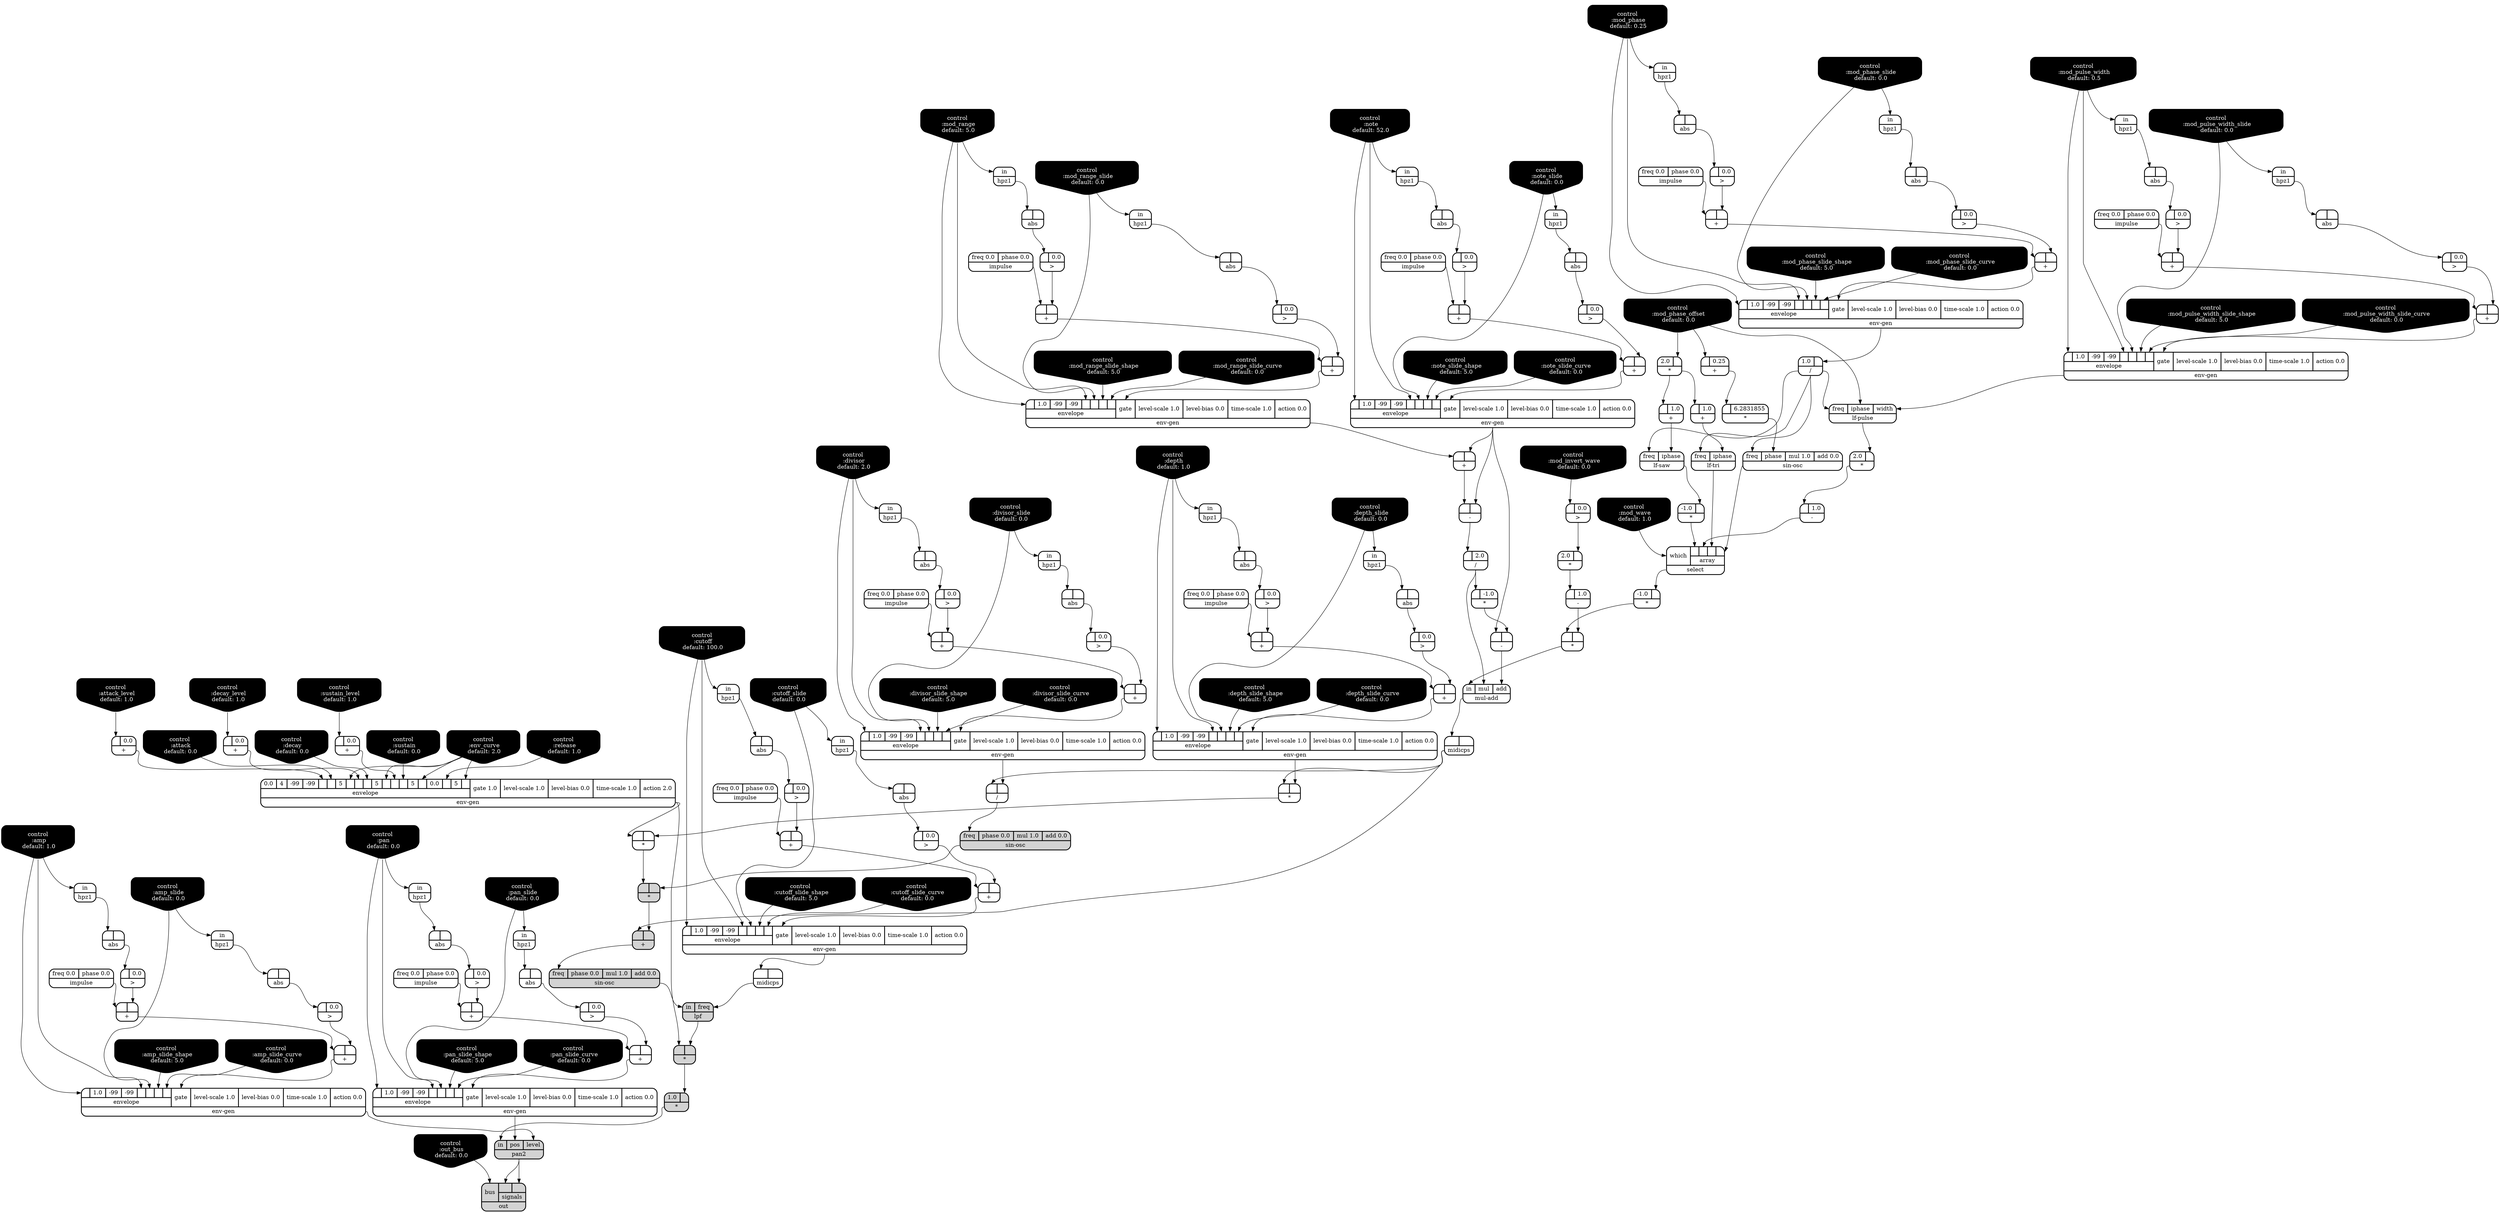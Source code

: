 digraph synthdef {
68 [label = "{{ <a> 2.0|<b> } |<__UG_NAME__>* }" style="bold, rounded" shape=record rankdir=LR];
122 [label = "{{ <a> -1.0|<b> } |<__UG_NAME__>* }" style="bold, rounded" shape=record rankdir=LR];
125 [label = "{{ <a> 2.0|<b> } |<__UG_NAME__>* }" style="bold, rounded" shape=record rankdir=LR];
130 [label = "{{ <a> |<b> 6.2831855} |<__UG_NAME__>* }" style="bold, rounded" shape=record rankdir=LR];
133 [label = "{{ <a> -1.0|<b> } |<__UG_NAME__>* }" style="bold, rounded" shape=record rankdir=LR];
134 [label = "{{ <a> 2.0|<b> } |<__UG_NAME__>* }" style="bold, rounded" shape=record rankdir=LR];
136 [label = "{{ <a> |<b> } |<__UG_NAME__>* }" style="bold, rounded" shape=record rankdir=LR];
137 [label = "{{ <a> |<b> -1.0} |<__UG_NAME__>* }" style="bold, rounded" shape=record rankdir=LR];
141 [label = "{{ <a> |<b> } |<__UG_NAME__>* }" style="bold, rounded" shape=record rankdir=LR];
142 [label = "{{ <a> |<b> } |<__UG_NAME__>* }" style="bold, rounded" shape=record rankdir=LR];
153 [label = "{{ <a> |<b> } |<__UG_NAME__>* }" style="filled, bold, rounded"  shape=record rankdir=LR];
159 [label = "{{ <a> |<b> } |<__UG_NAME__>* }" style="filled, bold, rounded"  shape=record rankdir=LR];
176 [label = "{{ <a> 1.0|<b> } |<__UG_NAME__>* }" style="filled, bold, rounded"  shape=record rankdir=LR];
52 [label = "{{ <a> |<b> } |<__UG_NAME__>+ }" style="bold, rounded" shape=record rankdir=LR];
56 [label = "{{ <a> |<b> } |<__UG_NAME__>+ }" style="bold, rounded" shape=record rankdir=LR];
61 [label = "{{ <a> |<b> } |<__UG_NAME__>+ }" style="bold, rounded" shape=record rankdir=LR];
65 [label = "{{ <a> |<b> } |<__UG_NAME__>+ }" style="bold, rounded" shape=record rankdir=LR];
78 [label = "{{ <a> |<b> } |<__UG_NAME__>+ }" style="bold, rounded" shape=record rankdir=LR];
82 [label = "{{ <a> |<b> } |<__UG_NAME__>+ }" style="bold, rounded" shape=record rankdir=LR];
88 [label = "{{ <a> |<b> } |<__UG_NAME__>+ }" style="bold, rounded" shape=record rankdir=LR];
92 [label = "{{ <a> |<b> } |<__UG_NAME__>+ }" style="bold, rounded" shape=record rankdir=LR];
94 [label = "{{ <a> |<b> } |<__UG_NAME__>+ }" style="bold, rounded" shape=record rankdir=LR];
103 [label = "{{ <a> |<b> } |<__UG_NAME__>+ }" style="bold, rounded" shape=record rankdir=LR];
107 [label = "{{ <a> |<b> } |<__UG_NAME__>+ }" style="bold, rounded" shape=record rankdir=LR];
109 [label = "{{ <a> |<b> } |<__UG_NAME__>+ }" style="bold, rounded" shape=record rankdir=LR];
113 [label = "{{ <a> |<b> } |<__UG_NAME__>+ }" style="bold, rounded" shape=record rankdir=LR];
115 [label = "{{ <a> |<b> 0.0} |<__UG_NAME__>+ }" style="bold, rounded" shape=record rankdir=LR];
116 [label = "{{ <a> |<b> 0.0} |<__UG_NAME__>+ }" style="bold, rounded" shape=record rankdir=LR];
117 [label = "{{ <a> |<b> 0.0} |<__UG_NAME__>+ }" style="bold, rounded" shape=record rankdir=LR];
120 [label = "{{ <a> |<b> 1.0} |<__UG_NAME__>+ }" style="bold, rounded" shape=record rankdir=LR];
127 [label = "{{ <a> |<b> 1.0} |<__UG_NAME__>+ }" style="bold, rounded" shape=record rankdir=LR];
129 [label = "{{ <a> |<b> 0.25} |<__UG_NAME__>+ }" style="bold, rounded" shape=record rankdir=LR];
146 [label = "{{ <a> |<b> } |<__UG_NAME__>+ }" style="bold, rounded" shape=record rankdir=LR];
149 [label = "{{ <a> |<b> } |<__UG_NAME__>+ }" style="bold, rounded" shape=record rankdir=LR];
154 [label = "{{ <a> |<b> } |<__UG_NAME__>+ }" style="filled, bold, rounded"  shape=record rankdir=LR];
164 [label = "{{ <a> |<b> } |<__UG_NAME__>+ }" style="bold, rounded" shape=record rankdir=LR];
170 [label = "{{ <a> |<b> } |<__UG_NAME__>+ }" style="bold, rounded" shape=record rankdir=LR];
171 [label = "{{ <a> |<b> } |<__UG_NAME__>+ }" style="bold, rounded" shape=record rankdir=LR];
177 [label = "{{ <a> |<b> } |<__UG_NAME__>+ }" style="bold, rounded" shape=record rankdir=LR];
95 [label = "{{ <a> |<b> } |<__UG_NAME__>- }" style="bold, rounded" shape=record rankdir=LR];
126 [label = "{{ <a> |<b> 1.0} |<__UG_NAME__>- }" style="bold, rounded" shape=record rankdir=LR];
135 [label = "{{ <a> |<b> 1.0} |<__UG_NAME__>- }" style="bold, rounded" shape=record rankdir=LR];
138 [label = "{{ <a> |<b> } |<__UG_NAME__>- }" style="bold, rounded" shape=record rankdir=LR];
96 [label = "{{ <a> |<b> 2.0} |<__UG_NAME__>/ }" style="bold, rounded" shape=record rankdir=LR];
119 [label = "{{ <a> 1.0|<b> } |<__UG_NAME__>/ }" style="bold, rounded" shape=record rankdir=LR];
151 [label = "{{ <a> |<b> } |<__UG_NAME__>/ }" style="bold, rounded" shape=record rankdir=LR];
51 [label = "{{ <a> |<b> 0.0} |<__UG_NAME__>\> }" style="bold, rounded" shape=record rankdir=LR];
55 [label = "{{ <a> |<b> 0.0} |<__UG_NAME__>\> }" style="bold, rounded" shape=record rankdir=LR];
60 [label = "{{ <a> |<b> 0.0} |<__UG_NAME__>\> }" style="bold, rounded" shape=record rankdir=LR];
64 [label = "{{ <a> |<b> 0.0} |<__UG_NAME__>\> }" style="bold, rounded" shape=record rankdir=LR];
71 [label = "{{ <a> |<b> 0.0} |<__UG_NAME__>\> }" style="bold, rounded" shape=record rankdir=LR];
77 [label = "{{ <a> |<b> 0.0} |<__UG_NAME__>\> }" style="bold, rounded" shape=record rankdir=LR];
81 [label = "{{ <a> |<b> 0.0} |<__UG_NAME__>\> }" style="bold, rounded" shape=record rankdir=LR];
87 [label = "{{ <a> |<b> 0.0} |<__UG_NAME__>\> }" style="bold, rounded" shape=record rankdir=LR];
91 [label = "{{ <a> |<b> 0.0} |<__UG_NAME__>\> }" style="bold, rounded" shape=record rankdir=LR];
99 [label = "{{ <a> |<b> 0.0} |<__UG_NAME__>\> }" style="bold, rounded" shape=record rankdir=LR];
102 [label = "{{ <a> |<b> 0.0} |<__UG_NAME__>\> }" style="bold, rounded" shape=record rankdir=LR];
106 [label = "{{ <a> |<b> 0.0} |<__UG_NAME__>\> }" style="bold, rounded" shape=record rankdir=LR];
112 [label = "{{ <a> |<b> 0.0} |<__UG_NAME__>\> }" style="bold, rounded" shape=record rankdir=LR];
145 [label = "{{ <a> |<b> 0.0} |<__UG_NAME__>\> }" style="bold, rounded" shape=record rankdir=LR];
148 [label = "{{ <a> |<b> 0.0} |<__UG_NAME__>\> }" style="bold, rounded" shape=record rankdir=LR];
163 [label = "{{ <a> |<b> 0.0} |<__UG_NAME__>\> }" style="bold, rounded" shape=record rankdir=LR];
165 [label = "{{ <a> |<b> 0.0} |<__UG_NAME__>\> }" style="bold, rounded" shape=record rankdir=LR];
169 [label = "{{ <a> |<b> 0.0} |<__UG_NAME__>\> }" style="bold, rounded" shape=record rankdir=LR];
175 [label = "{{ <a> |<b> 0.0} |<__UG_NAME__>\> }" style="bold, rounded" shape=record rankdir=LR];
50 [label = "{{ <a> |<b> } |<__UG_NAME__>abs }" style="bold, rounded" shape=record rankdir=LR];
54 [label = "{{ <a> |<b> } |<__UG_NAME__>abs }" style="bold, rounded" shape=record rankdir=LR];
59 [label = "{{ <a> |<b> } |<__UG_NAME__>abs }" style="bold, rounded" shape=record rankdir=LR];
63 [label = "{{ <a> |<b> } |<__UG_NAME__>abs }" style="bold, rounded" shape=record rankdir=LR];
70 [label = "{{ <a> |<b> } |<__UG_NAME__>abs }" style="bold, rounded" shape=record rankdir=LR];
73 [label = "{{ <a> |<b> } |<__UG_NAME__>abs }" style="bold, rounded" shape=record rankdir=LR];
76 [label = "{{ <a> |<b> } |<__UG_NAME__>abs }" style="bold, rounded" shape=record rankdir=LR];
80 [label = "{{ <a> |<b> } |<__UG_NAME__>abs }" style="bold, rounded" shape=record rankdir=LR];
86 [label = "{{ <a> |<b> } |<__UG_NAME__>abs }" style="bold, rounded" shape=record rankdir=LR];
90 [label = "{{ <a> |<b> } |<__UG_NAME__>abs }" style="bold, rounded" shape=record rankdir=LR];
101 [label = "{{ <a> |<b> } |<__UG_NAME__>abs }" style="bold, rounded" shape=record rankdir=LR];
105 [label = "{{ <a> |<b> } |<__UG_NAME__>abs }" style="bold, rounded" shape=record rankdir=LR];
111 [label = "{{ <a> |<b> } |<__UG_NAME__>abs }" style="bold, rounded" shape=record rankdir=LR];
144 [label = "{{ <a> |<b> } |<__UG_NAME__>abs }" style="bold, rounded" shape=record rankdir=LR];
147 [label = "{{ <a> |<b> } |<__UG_NAME__>abs }" style="bold, rounded" shape=record rankdir=LR];
161 [label = "{{ <a> |<b> } |<__UG_NAME__>abs }" style="bold, rounded" shape=record rankdir=LR];
168 [label = "{{ <a> |<b> } |<__UG_NAME__>abs }" style="bold, rounded" shape=record rankdir=LR];
174 [label = "{{ <a> |<b> } |<__UG_NAME__>abs }" style="bold, rounded" shape=record rankdir=LR];
0 [label = "control
 :note
 default: 52.0" shape=invhouse style="rounded, filled, bold" fillcolor=black fontcolor=white ]; 
1 [label = "control
 :note_slide
 default: 0.0" shape=invhouse style="rounded, filled, bold" fillcolor=black fontcolor=white ]; 
2 [label = "control
 :note_slide_shape
 default: 5.0" shape=invhouse style="rounded, filled, bold" fillcolor=black fontcolor=white ]; 
3 [label = "control
 :note_slide_curve
 default: 0.0" shape=invhouse style="rounded, filled, bold" fillcolor=black fontcolor=white ]; 
4 [label = "control
 :amp
 default: 1.0" shape=invhouse style="rounded, filled, bold" fillcolor=black fontcolor=white ]; 
5 [label = "control
 :amp_slide
 default: 0.0" shape=invhouse style="rounded, filled, bold" fillcolor=black fontcolor=white ]; 
6 [label = "control
 :amp_slide_shape
 default: 5.0" shape=invhouse style="rounded, filled, bold" fillcolor=black fontcolor=white ]; 
7 [label = "control
 :amp_slide_curve
 default: 0.0" shape=invhouse style="rounded, filled, bold" fillcolor=black fontcolor=white ]; 
8 [label = "control
 :pan
 default: 0.0" shape=invhouse style="rounded, filled, bold" fillcolor=black fontcolor=white ]; 
9 [label = "control
 :pan_slide
 default: 0.0" shape=invhouse style="rounded, filled, bold" fillcolor=black fontcolor=white ]; 
10 [label = "control
 :pan_slide_shape
 default: 5.0" shape=invhouse style="rounded, filled, bold" fillcolor=black fontcolor=white ]; 
11 [label = "control
 :pan_slide_curve
 default: 0.0" shape=invhouse style="rounded, filled, bold" fillcolor=black fontcolor=white ]; 
12 [label = "control
 :attack
 default: 0.0" shape=invhouse style="rounded, filled, bold" fillcolor=black fontcolor=white ]; 
13 [label = "control
 :decay
 default: 0.0" shape=invhouse style="rounded, filled, bold" fillcolor=black fontcolor=white ]; 
14 [label = "control
 :sustain
 default: 0.0" shape=invhouse style="rounded, filled, bold" fillcolor=black fontcolor=white ]; 
15 [label = "control
 :release
 default: 1.0" shape=invhouse style="rounded, filled, bold" fillcolor=black fontcolor=white ]; 
16 [label = "control
 :attack_level
 default: 1.0" shape=invhouse style="rounded, filled, bold" fillcolor=black fontcolor=white ]; 
17 [label = "control
 :decay_level
 default: 1.0" shape=invhouse style="rounded, filled, bold" fillcolor=black fontcolor=white ]; 
18 [label = "control
 :sustain_level
 default: 1.0" shape=invhouse style="rounded, filled, bold" fillcolor=black fontcolor=white ]; 
19 [label = "control
 :env_curve
 default: 2.0" shape=invhouse style="rounded, filled, bold" fillcolor=black fontcolor=white ]; 
20 [label = "control
 :cutoff
 default: 100.0" shape=invhouse style="rounded, filled, bold" fillcolor=black fontcolor=white ]; 
21 [label = "control
 :cutoff_slide
 default: 0.0" shape=invhouse style="rounded, filled, bold" fillcolor=black fontcolor=white ]; 
22 [label = "control
 :cutoff_slide_shape
 default: 5.0" shape=invhouse style="rounded, filled, bold" fillcolor=black fontcolor=white ]; 
23 [label = "control
 :cutoff_slide_curve
 default: 0.0" shape=invhouse style="rounded, filled, bold" fillcolor=black fontcolor=white ]; 
24 [label = "control
 :mod_phase
 default: 0.25" shape=invhouse style="rounded, filled, bold" fillcolor=black fontcolor=white ]; 
25 [label = "control
 :mod_phase_slide
 default: 0.0" shape=invhouse style="rounded, filled, bold" fillcolor=black fontcolor=white ]; 
26 [label = "control
 :mod_phase_slide_shape
 default: 5.0" shape=invhouse style="rounded, filled, bold" fillcolor=black fontcolor=white ]; 
27 [label = "control
 :mod_phase_slide_curve
 default: 0.0" shape=invhouse style="rounded, filled, bold" fillcolor=black fontcolor=white ]; 
28 [label = "control
 :mod_range
 default: 5.0" shape=invhouse style="rounded, filled, bold" fillcolor=black fontcolor=white ]; 
29 [label = "control
 :mod_range_slide
 default: 0.0" shape=invhouse style="rounded, filled, bold" fillcolor=black fontcolor=white ]; 
30 [label = "control
 :mod_range_slide_shape
 default: 5.0" shape=invhouse style="rounded, filled, bold" fillcolor=black fontcolor=white ]; 
31 [label = "control
 :mod_range_slide_curve
 default: 0.0" shape=invhouse style="rounded, filled, bold" fillcolor=black fontcolor=white ]; 
32 [label = "control
 :mod_pulse_width
 default: 0.5" shape=invhouse style="rounded, filled, bold" fillcolor=black fontcolor=white ]; 
33 [label = "control
 :mod_pulse_width_slide
 default: 0.0" shape=invhouse style="rounded, filled, bold" fillcolor=black fontcolor=white ]; 
34 [label = "control
 :mod_pulse_width_slide_shape
 default: 5.0" shape=invhouse style="rounded, filled, bold" fillcolor=black fontcolor=white ]; 
35 [label = "control
 :mod_pulse_width_slide_curve
 default: 0.0" shape=invhouse style="rounded, filled, bold" fillcolor=black fontcolor=white ]; 
36 [label = "control
 :mod_phase_offset
 default: 0.0" shape=invhouse style="rounded, filled, bold" fillcolor=black fontcolor=white ]; 
37 [label = "control
 :mod_wave
 default: 1.0" shape=invhouse style="rounded, filled, bold" fillcolor=black fontcolor=white ]; 
38 [label = "control
 :mod_invert_wave
 default: 0.0" shape=invhouse style="rounded, filled, bold" fillcolor=black fontcolor=white ]; 
39 [label = "control
 :divisor
 default: 2.0" shape=invhouse style="rounded, filled, bold" fillcolor=black fontcolor=white ]; 
40 [label = "control
 :divisor_slide
 default: 0.0" shape=invhouse style="rounded, filled, bold" fillcolor=black fontcolor=white ]; 
41 [label = "control
 :divisor_slide_shape
 default: 5.0" shape=invhouse style="rounded, filled, bold" fillcolor=black fontcolor=white ]; 
42 [label = "control
 :divisor_slide_curve
 default: 0.0" shape=invhouse style="rounded, filled, bold" fillcolor=black fontcolor=white ]; 
43 [label = "control
 :depth
 default: 1.0" shape=invhouse style="rounded, filled, bold" fillcolor=black fontcolor=white ]; 
44 [label = "control
 :depth_slide
 default: 0.0" shape=invhouse style="rounded, filled, bold" fillcolor=black fontcolor=white ]; 
45 [label = "control
 :depth_slide_shape
 default: 5.0" shape=invhouse style="rounded, filled, bold" fillcolor=black fontcolor=white ]; 
46 [label = "control
 :depth_slide_curve
 default: 0.0" shape=invhouse style="rounded, filled, bold" fillcolor=black fontcolor=white ]; 
47 [label = "control
 :out_bus
 default: 0.0" shape=invhouse style="rounded, filled, bold" fillcolor=black fontcolor=white ]; 
66 [label = "{{ {{<envelope___control___0>|1.0|-99|-99|<envelope___control___4>|<envelope___control___5>|<envelope___control___6>|<envelope___control___7>}|envelope}|<gate> gate|<level____scale> level-scale 1.0|<level____bias> level-bias 0.0|<time____scale> time-scale 1.0|<action> action 0.0} |<__UG_NAME__>env-gen }" style="bold, rounded" shape=record rankdir=LR];
83 [label = "{{ {{<envelope___control___0>|1.0|-99|-99|<envelope___control___4>|<envelope___control___5>|<envelope___control___6>|<envelope___control___7>}|envelope}|<gate> gate|<level____scale> level-scale 1.0|<level____bias> level-bias 0.0|<time____scale> time-scale 1.0|<action> action 0.0} |<__UG_NAME__>env-gen }" style="bold, rounded" shape=record rankdir=LR];
93 [label = "{{ {{<envelope___control___0>|1.0|-99|-99|<envelope___control___4>|<envelope___control___5>|<envelope___control___6>|<envelope___control___7>}|envelope}|<gate> gate|<level____scale> level-scale 1.0|<level____bias> level-bias 0.0|<time____scale> time-scale 1.0|<action> action 0.0} |<__UG_NAME__>env-gen }" style="bold, rounded" shape=record rankdir=LR];
114 [label = "{{ {{<envelope___control___0>|1.0|-99|-99|<envelope___control___4>|<envelope___control___5>|<envelope___control___6>|<envelope___control___7>}|envelope}|<gate> gate|<level____scale> level-scale 1.0|<level____bias> level-bias 0.0|<time____scale> time-scale 1.0|<action> action 0.0} |<__UG_NAME__>env-gen }" style="bold, rounded" shape=record rankdir=LR];
118 [label = "{{ {{0.0|4|-99|-99|<envelope___binary____op____u____gen___4>|<envelope___control___5>|5|<envelope___control___7>|<envelope___binary____op____u____gen___8>|<envelope___control___9>|5|<envelope___control___11>|<envelope___binary____op____u____gen___12>|<envelope___control___13>|5|<envelope___control___15>|0.0|<envelope___control___17>|5|<envelope___control___19>}|envelope}|<gate> gate 1.0|<level____scale> level-scale 1.0|<level____bias> level-bias 0.0|<time____scale> time-scale 1.0|<action> action 2.0} |<__UG_NAME__>env-gen }" style="bold, rounded" shape=record rankdir=LR];
123 [label = "{{ {{<envelope___control___0>|1.0|-99|-99|<envelope___control___4>|<envelope___control___5>|<envelope___control___6>|<envelope___control___7>}|envelope}|<gate> gate|<level____scale> level-scale 1.0|<level____bias> level-bias 0.0|<time____scale> time-scale 1.0|<action> action 0.0} |<__UG_NAME__>env-gen }" style="bold, rounded" shape=record rankdir=LR];
150 [label = "{{ {{<envelope___control___0>|1.0|-99|-99|<envelope___control___4>|<envelope___control___5>|<envelope___control___6>|<envelope___control___7>}|envelope}|<gate> gate|<level____scale> level-scale 1.0|<level____bias> level-bias 0.0|<time____scale> time-scale 1.0|<action> action 0.0} |<__UG_NAME__>env-gen }" style="bold, rounded" shape=record rankdir=LR];
156 [label = "{{ {{<envelope___control___0>|1.0|-99|-99|<envelope___control___4>|<envelope___control___5>|<envelope___control___6>|<envelope___control___7>}|envelope}|<gate> gate|<level____scale> level-scale 1.0|<level____bias> level-bias 0.0|<time____scale> time-scale 1.0|<action> action 0.0} |<__UG_NAME__>env-gen }" style="bold, rounded" shape=record rankdir=LR];
172 [label = "{{ {{<envelope___control___0>|1.0|-99|-99|<envelope___control___4>|<envelope___control___5>|<envelope___control___6>|<envelope___control___7>}|envelope}|<gate> gate|<level____scale> level-scale 1.0|<level____bias> level-bias 0.0|<time____scale> time-scale 1.0|<action> action 0.0} |<__UG_NAME__>env-gen }" style="bold, rounded" shape=record rankdir=LR];
178 [label = "{{ {{<envelope___control___0>|1.0|-99|-99|<envelope___control___4>|<envelope___control___5>|<envelope___control___6>|<envelope___control___7>}|envelope}|<gate> gate|<level____scale> level-scale 1.0|<level____bias> level-bias 0.0|<time____scale> time-scale 1.0|<action> action 0.0} |<__UG_NAME__>env-gen }" style="bold, rounded" shape=record rankdir=LR];
49 [label = "{{ <in> in} |<__UG_NAME__>hpz1 }" style="bold, rounded" shape=record rankdir=LR];
53 [label = "{{ <in> in} |<__UG_NAME__>hpz1 }" style="bold, rounded" shape=record rankdir=LR];
58 [label = "{{ <in> in} |<__UG_NAME__>hpz1 }" style="bold, rounded" shape=record rankdir=LR];
62 [label = "{{ <in> in} |<__UG_NAME__>hpz1 }" style="bold, rounded" shape=record rankdir=LR];
67 [label = "{{ <in> in} |<__UG_NAME__>hpz1 }" style="bold, rounded" shape=record rankdir=LR];
69 [label = "{{ <in> in} |<__UG_NAME__>hpz1 }" style="bold, rounded" shape=record rankdir=LR];
72 [label = "{{ <in> in} |<__UG_NAME__>hpz1 }" style="bold, rounded" shape=record rankdir=LR];
75 [label = "{{ <in> in} |<__UG_NAME__>hpz1 }" style="bold, rounded" shape=record rankdir=LR];
79 [label = "{{ <in> in} |<__UG_NAME__>hpz1 }" style="bold, rounded" shape=record rankdir=LR];
85 [label = "{{ <in> in} |<__UG_NAME__>hpz1 }" style="bold, rounded" shape=record rankdir=LR];
89 [label = "{{ <in> in} |<__UG_NAME__>hpz1 }" style="bold, rounded" shape=record rankdir=LR];
100 [label = "{{ <in> in} |<__UG_NAME__>hpz1 }" style="bold, rounded" shape=record rankdir=LR];
104 [label = "{{ <in> in} |<__UG_NAME__>hpz1 }" style="bold, rounded" shape=record rankdir=LR];
110 [label = "{{ <in> in} |<__UG_NAME__>hpz1 }" style="bold, rounded" shape=record rankdir=LR];
143 [label = "{{ <in> in} |<__UG_NAME__>hpz1 }" style="bold, rounded" shape=record rankdir=LR];
160 [label = "{{ <in> in} |<__UG_NAME__>hpz1 }" style="bold, rounded" shape=record rankdir=LR];
167 [label = "{{ <in> in} |<__UG_NAME__>hpz1 }" style="bold, rounded" shape=record rankdir=LR];
173 [label = "{{ <in> in} |<__UG_NAME__>hpz1 }" style="bold, rounded" shape=record rankdir=LR];
48 [label = "{{ <freq> freq 0.0|<phase> phase 0.0} |<__UG_NAME__>impulse }" style="bold, rounded" shape=record rankdir=LR];
57 [label = "{{ <freq> freq 0.0|<phase> phase 0.0} |<__UG_NAME__>impulse }" style="bold, rounded" shape=record rankdir=LR];
74 [label = "{{ <freq> freq 0.0|<phase> phase 0.0} |<__UG_NAME__>impulse }" style="bold, rounded" shape=record rankdir=LR];
84 [label = "{{ <freq> freq 0.0|<phase> phase 0.0} |<__UG_NAME__>impulse }" style="bold, rounded" shape=record rankdir=LR];
97 [label = "{{ <freq> freq 0.0|<phase> phase 0.0} |<__UG_NAME__>impulse }" style="bold, rounded" shape=record rankdir=LR];
98 [label = "{{ <freq> freq 0.0|<phase> phase 0.0} |<__UG_NAME__>impulse }" style="bold, rounded" shape=record rankdir=LR];
108 [label = "{{ <freq> freq 0.0|<phase> phase 0.0} |<__UG_NAME__>impulse }" style="bold, rounded" shape=record rankdir=LR];
162 [label = "{{ <freq> freq 0.0|<phase> phase 0.0} |<__UG_NAME__>impulse }" style="bold, rounded" shape=record rankdir=LR];
166 [label = "{{ <freq> freq 0.0|<phase> phase 0.0} |<__UG_NAME__>impulse }" style="bold, rounded" shape=record rankdir=LR];
124 [label = "{{ <freq> freq|<iphase> iphase|<width> width} |<__UG_NAME__>lf-pulse }" style="bold, rounded" shape=record rankdir=LR];
121 [label = "{{ <freq> freq|<iphase> iphase} |<__UG_NAME__>lf-saw }" style="bold, rounded" shape=record rankdir=LR];
128 [label = "{{ <freq> freq|<iphase> iphase} |<__UG_NAME__>lf-tri }" style="bold, rounded" shape=record rankdir=LR];
158 [label = "{{ <in> in|<freq> freq} |<__UG_NAME__>lpf }" style="filled, bold, rounded"  shape=record rankdir=LR];
140 [label = "{{ <a> |<b> } |<__UG_NAME__>midicps }" style="bold, rounded" shape=record rankdir=LR];
157 [label = "{{ <a> |<b> } |<__UG_NAME__>midicps }" style="bold, rounded" shape=record rankdir=LR];
139 [label = "{{ <in> in|<mul> mul|<add> add} |<__UG_NAME__>mul-add }" style="bold, rounded" shape=record rankdir=LR];
180 [label = "{{ <bus> bus|{{<signals___pan2___0>|<signals___pan2___1>}|signals}} |<__UG_NAME__>out }" style="filled, bold, rounded"  shape=record rankdir=LR];
179 [label = "{{ <in> in|<pos> pos|<level> level} |<__UG_NAME__>pan2 }" style="filled, bold, rounded"  shape=record rankdir=LR];
132 [label = "{{ <which> which|{{<array___binary____op____u____gen___0>|<array___binary____op____u____gen___1>|<array___lf____tri___2>|<array___sin____osc___3>}|array}} |<__UG_NAME__>select }" style="bold, rounded" shape=record rankdir=LR];
131 [label = "{{ <freq> freq|<phase> phase|<mul> mul 1.0|<add> add 0.0} |<__UG_NAME__>sin-osc }" style="bold, rounded" shape=record rankdir=LR];
152 [label = "{{ <freq> freq|<phase> phase 0.0|<mul> mul 1.0|<add> add 0.0} |<__UG_NAME__>sin-osc }" style="filled, bold, rounded"  shape=record rankdir=LR];
155 [label = "{{ <freq> freq|<phase> phase 0.0|<mul> mul 1.0|<add> add 0.0} |<__UG_NAME__>sin-osc }" style="filled, bold, rounded"  shape=record rankdir=LR];

36:__UG_NAME__ -> 68:b ;
121:__UG_NAME__ -> 122:b ;
124:__UG_NAME__ -> 125:b ;
129:__UG_NAME__ -> 130:a ;
132:__UG_NAME__ -> 133:b ;
99:__UG_NAME__ -> 134:b ;
135:__UG_NAME__ -> 136:b ;
133:__UG_NAME__ -> 136:a ;
96:__UG_NAME__ -> 137:a ;
66:__UG_NAME__ -> 141:b ;
140:__UG_NAME__ -> 141:a ;
141:__UG_NAME__ -> 142:b ;
118:__UG_NAME__ -> 142:a ;
152:__UG_NAME__ -> 153:b ;
142:__UG_NAME__ -> 153:a ;
158:__UG_NAME__ -> 159:b ;
118:__UG_NAME__ -> 159:a ;
159:__UG_NAME__ -> 176:b ;
51:__UG_NAME__ -> 52:b ;
48:__UG_NAME__ -> 52:a ;
55:__UG_NAME__ -> 56:b ;
52:__UG_NAME__ -> 56:a ;
60:__UG_NAME__ -> 61:b ;
57:__UG_NAME__ -> 61:a ;
64:__UG_NAME__ -> 65:b ;
61:__UG_NAME__ -> 65:a ;
77:__UG_NAME__ -> 78:b ;
74:__UG_NAME__ -> 78:a ;
81:__UG_NAME__ -> 82:b ;
78:__UG_NAME__ -> 82:a ;
87:__UG_NAME__ -> 88:b ;
84:__UG_NAME__ -> 88:a ;
91:__UG_NAME__ -> 92:b ;
88:__UG_NAME__ -> 92:a ;
93:__UG_NAME__ -> 94:b ;
83:__UG_NAME__ -> 94:a ;
102:__UG_NAME__ -> 103:b ;
97:__UG_NAME__ -> 103:a ;
106:__UG_NAME__ -> 107:b ;
103:__UG_NAME__ -> 107:a ;
71:__UG_NAME__ -> 109:b ;
108:__UG_NAME__ -> 109:a ;
112:__UG_NAME__ -> 113:b ;
109:__UG_NAME__ -> 113:a ;
16:__UG_NAME__ -> 115:a ;
17:__UG_NAME__ -> 116:a ;
18:__UG_NAME__ -> 117:a ;
68:__UG_NAME__ -> 120:a ;
68:__UG_NAME__ -> 127:a ;
36:__UG_NAME__ -> 129:a ;
145:__UG_NAME__ -> 146:b ;
98:__UG_NAME__ -> 146:a ;
148:__UG_NAME__ -> 149:b ;
146:__UG_NAME__ -> 149:a ;
153:__UG_NAME__ -> 154:b ;
140:__UG_NAME__ -> 154:a ;
163:__UG_NAME__ -> 164:b ;
162:__UG_NAME__ -> 164:a ;
169:__UG_NAME__ -> 170:b ;
166:__UG_NAME__ -> 170:a ;
165:__UG_NAME__ -> 171:b ;
170:__UG_NAME__ -> 171:a ;
175:__UG_NAME__ -> 177:b ;
164:__UG_NAME__ -> 177:a ;
93:__UG_NAME__ -> 95:b ;
94:__UG_NAME__ -> 95:a ;
125:__UG_NAME__ -> 126:a ;
134:__UG_NAME__ -> 135:a ;
137:__UG_NAME__ -> 138:b ;
93:__UG_NAME__ -> 138:a ;
95:__UG_NAME__ -> 96:a ;
114:__UG_NAME__ -> 119:b ;
150:__UG_NAME__ -> 151:b ;
140:__UG_NAME__ -> 151:a ;
50:__UG_NAME__ -> 51:a ;
54:__UG_NAME__ -> 55:a ;
59:__UG_NAME__ -> 60:a ;
63:__UG_NAME__ -> 64:a ;
70:__UG_NAME__ -> 71:a ;
76:__UG_NAME__ -> 77:a ;
80:__UG_NAME__ -> 81:a ;
86:__UG_NAME__ -> 87:a ;
90:__UG_NAME__ -> 91:a ;
38:__UG_NAME__ -> 99:a ;
101:__UG_NAME__ -> 102:a ;
105:__UG_NAME__ -> 106:a ;
111:__UG_NAME__ -> 112:a ;
144:__UG_NAME__ -> 145:a ;
147:__UG_NAME__ -> 148:a ;
161:__UG_NAME__ -> 163:a ;
73:__UG_NAME__ -> 165:a ;
168:__UG_NAME__ -> 169:a ;
174:__UG_NAME__ -> 175:a ;
49:__UG_NAME__ -> 50:a ;
53:__UG_NAME__ -> 54:a ;
58:__UG_NAME__ -> 59:a ;
62:__UG_NAME__ -> 63:a ;
69:__UG_NAME__ -> 70:a ;
72:__UG_NAME__ -> 73:a ;
75:__UG_NAME__ -> 76:a ;
79:__UG_NAME__ -> 80:a ;
85:__UG_NAME__ -> 86:a ;
89:__UG_NAME__ -> 90:a ;
100:__UG_NAME__ -> 101:a ;
104:__UG_NAME__ -> 105:a ;
110:__UG_NAME__ -> 111:a ;
143:__UG_NAME__ -> 144:a ;
67:__UG_NAME__ -> 147:a ;
160:__UG_NAME__ -> 161:a ;
167:__UG_NAME__ -> 168:a ;
173:__UG_NAME__ -> 174:a ;
65:__UG_NAME__ -> 66:gate ;
43:__UG_NAME__ -> 66:envelope___control___0 ;
43:__UG_NAME__ -> 66:envelope___control___4 ;
44:__UG_NAME__ -> 66:envelope___control___5 ;
45:__UG_NAME__ -> 66:envelope___control___6 ;
46:__UG_NAME__ -> 66:envelope___control___7 ;
82:__UG_NAME__ -> 83:gate ;
28:__UG_NAME__ -> 83:envelope___control___0 ;
28:__UG_NAME__ -> 83:envelope___control___4 ;
29:__UG_NAME__ -> 83:envelope___control___5 ;
30:__UG_NAME__ -> 83:envelope___control___6 ;
31:__UG_NAME__ -> 83:envelope___control___7 ;
92:__UG_NAME__ -> 93:gate ;
0:__UG_NAME__ -> 93:envelope___control___0 ;
0:__UG_NAME__ -> 93:envelope___control___4 ;
1:__UG_NAME__ -> 93:envelope___control___5 ;
2:__UG_NAME__ -> 93:envelope___control___6 ;
3:__UG_NAME__ -> 93:envelope___control___7 ;
113:__UG_NAME__ -> 114:gate ;
24:__UG_NAME__ -> 114:envelope___control___0 ;
24:__UG_NAME__ -> 114:envelope___control___4 ;
25:__UG_NAME__ -> 114:envelope___control___5 ;
26:__UG_NAME__ -> 114:envelope___control___6 ;
27:__UG_NAME__ -> 114:envelope___control___7 ;
115:__UG_NAME__ -> 118:envelope___binary____op____u____gen___4 ;
12:__UG_NAME__ -> 118:envelope___control___5 ;
19:__UG_NAME__ -> 118:envelope___control___7 ;
116:__UG_NAME__ -> 118:envelope___binary____op____u____gen___8 ;
13:__UG_NAME__ -> 118:envelope___control___9 ;
19:__UG_NAME__ -> 118:envelope___control___11 ;
117:__UG_NAME__ -> 118:envelope___binary____op____u____gen___12 ;
14:__UG_NAME__ -> 118:envelope___control___13 ;
19:__UG_NAME__ -> 118:envelope___control___15 ;
15:__UG_NAME__ -> 118:envelope___control___17 ;
19:__UG_NAME__ -> 118:envelope___control___19 ;
56:__UG_NAME__ -> 123:gate ;
32:__UG_NAME__ -> 123:envelope___control___0 ;
32:__UG_NAME__ -> 123:envelope___control___4 ;
33:__UG_NAME__ -> 123:envelope___control___5 ;
34:__UG_NAME__ -> 123:envelope___control___6 ;
35:__UG_NAME__ -> 123:envelope___control___7 ;
149:__UG_NAME__ -> 150:gate ;
39:__UG_NAME__ -> 150:envelope___control___0 ;
39:__UG_NAME__ -> 150:envelope___control___4 ;
40:__UG_NAME__ -> 150:envelope___control___5 ;
41:__UG_NAME__ -> 150:envelope___control___6 ;
42:__UG_NAME__ -> 150:envelope___control___7 ;
107:__UG_NAME__ -> 156:gate ;
20:__UG_NAME__ -> 156:envelope___control___0 ;
20:__UG_NAME__ -> 156:envelope___control___4 ;
21:__UG_NAME__ -> 156:envelope___control___5 ;
22:__UG_NAME__ -> 156:envelope___control___6 ;
23:__UG_NAME__ -> 156:envelope___control___7 ;
171:__UG_NAME__ -> 172:gate ;
4:__UG_NAME__ -> 172:envelope___control___0 ;
4:__UG_NAME__ -> 172:envelope___control___4 ;
5:__UG_NAME__ -> 172:envelope___control___5 ;
6:__UG_NAME__ -> 172:envelope___control___6 ;
7:__UG_NAME__ -> 172:envelope___control___7 ;
177:__UG_NAME__ -> 178:gate ;
8:__UG_NAME__ -> 178:envelope___control___0 ;
8:__UG_NAME__ -> 178:envelope___control___4 ;
9:__UG_NAME__ -> 178:envelope___control___5 ;
10:__UG_NAME__ -> 178:envelope___control___6 ;
11:__UG_NAME__ -> 178:envelope___control___7 ;
32:__UG_NAME__ -> 49:in ;
33:__UG_NAME__ -> 53:in ;
43:__UG_NAME__ -> 58:in ;
44:__UG_NAME__ -> 62:in ;
40:__UG_NAME__ -> 67:in ;
24:__UG_NAME__ -> 69:in ;
5:__UG_NAME__ -> 72:in ;
28:__UG_NAME__ -> 75:in ;
29:__UG_NAME__ -> 79:in ;
0:__UG_NAME__ -> 85:in ;
1:__UG_NAME__ -> 89:in ;
20:__UG_NAME__ -> 100:in ;
21:__UG_NAME__ -> 104:in ;
25:__UG_NAME__ -> 110:in ;
39:__UG_NAME__ -> 143:in ;
8:__UG_NAME__ -> 160:in ;
4:__UG_NAME__ -> 167:in ;
9:__UG_NAME__ -> 173:in ;
123:__UG_NAME__ -> 124:width ;
36:__UG_NAME__ -> 124:iphase ;
119:__UG_NAME__ -> 124:freq ;
120:__UG_NAME__ -> 121:iphase ;
119:__UG_NAME__ -> 121:freq ;
127:__UG_NAME__ -> 128:iphase ;
119:__UG_NAME__ -> 128:freq ;
157:__UG_NAME__ -> 158:freq ;
155:__UG_NAME__ -> 158:in ;
139:__UG_NAME__ -> 140:a ;
156:__UG_NAME__ -> 157:a ;
138:__UG_NAME__ -> 139:add ;
96:__UG_NAME__ -> 139:mul ;
136:__UG_NAME__ -> 139:in ;
179:__UG_NAME__ -> 180:signals___pan2___0 ;
179:__UG_NAME__ -> 180:signals___pan2___1 ;
47:__UG_NAME__ -> 180:bus ;
172:__UG_NAME__ -> 179:level ;
178:__UG_NAME__ -> 179:pos ;
176:__UG_NAME__ -> 179:in ;
122:__UG_NAME__ -> 132:array___binary____op____u____gen___0 ;
126:__UG_NAME__ -> 132:array___binary____op____u____gen___1 ;
128:__UG_NAME__ -> 132:array___lf____tri___2 ;
131:__UG_NAME__ -> 132:array___sin____osc___3 ;
37:__UG_NAME__ -> 132:which ;
130:__UG_NAME__ -> 131:phase ;
119:__UG_NAME__ -> 131:freq ;
151:__UG_NAME__ -> 152:freq ;
154:__UG_NAME__ -> 155:freq ;

}